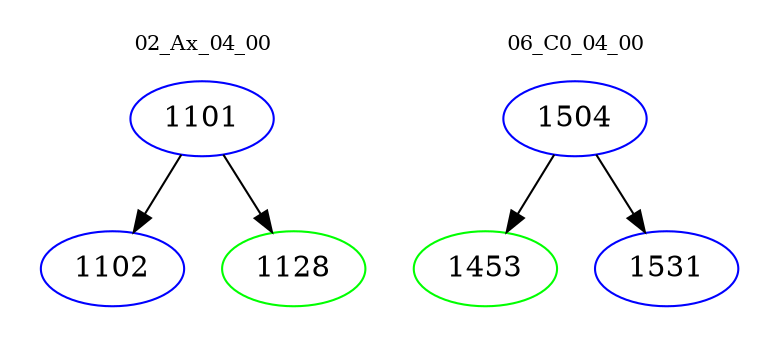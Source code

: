 digraph{
subgraph cluster_0 {
color = white
label = "02_Ax_04_00";
fontsize=10;
T0_1101 [label="1101", color="blue"]
T0_1101 -> T0_1102 [color="black"]
T0_1102 [label="1102", color="blue"]
T0_1101 -> T0_1128 [color="black"]
T0_1128 [label="1128", color="green"]
}
subgraph cluster_1 {
color = white
label = "06_C0_04_00";
fontsize=10;
T1_1504 [label="1504", color="blue"]
T1_1504 -> T1_1453 [color="black"]
T1_1453 [label="1453", color="green"]
T1_1504 -> T1_1531 [color="black"]
T1_1531 [label="1531", color="blue"]
}
}
